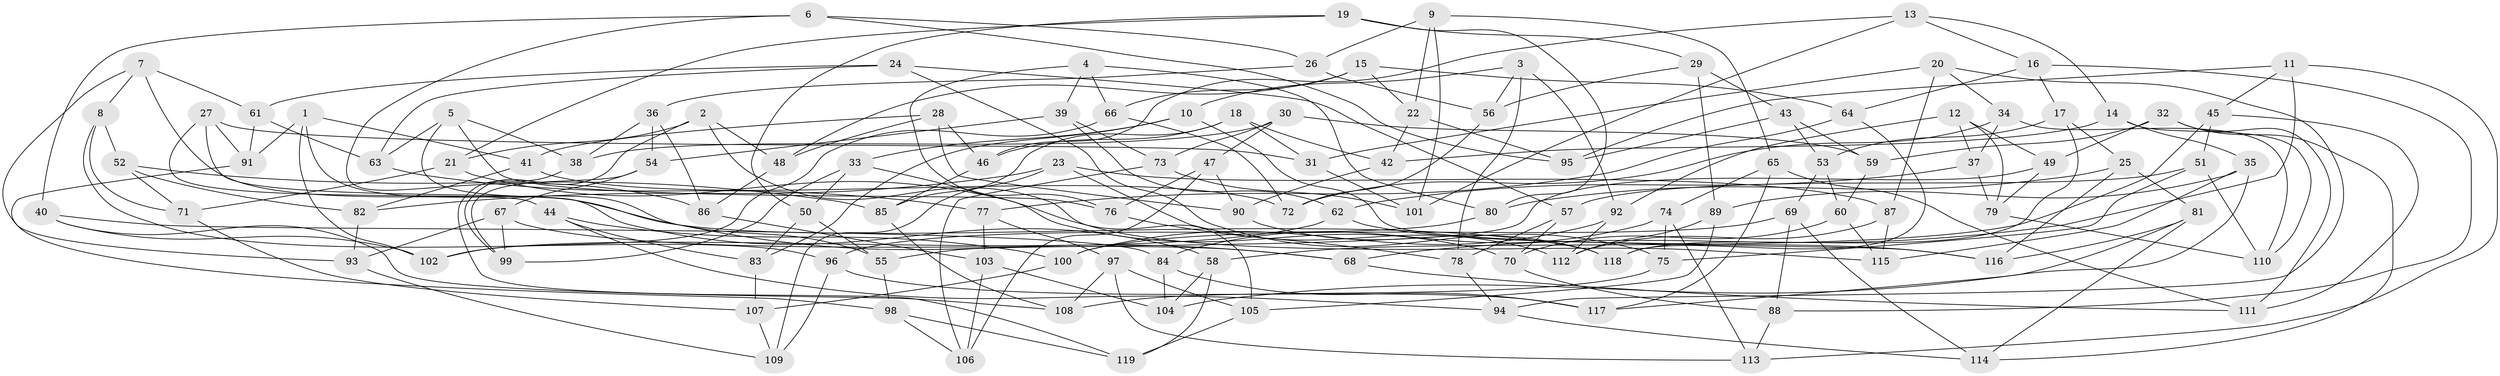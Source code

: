 // coarse degree distribution, {6: 0.3493975903614458, 5: 0.08433734939759036, 4: 0.5542168674698795, 3: 0.012048192771084338}
// Generated by graph-tools (version 1.1) at 2025/24/03/03/25 07:24:30]
// undirected, 119 vertices, 238 edges
graph export_dot {
graph [start="1"]
  node [color=gray90,style=filled];
  1;
  2;
  3;
  4;
  5;
  6;
  7;
  8;
  9;
  10;
  11;
  12;
  13;
  14;
  15;
  16;
  17;
  18;
  19;
  20;
  21;
  22;
  23;
  24;
  25;
  26;
  27;
  28;
  29;
  30;
  31;
  32;
  33;
  34;
  35;
  36;
  37;
  38;
  39;
  40;
  41;
  42;
  43;
  44;
  45;
  46;
  47;
  48;
  49;
  50;
  51;
  52;
  53;
  54;
  55;
  56;
  57;
  58;
  59;
  60;
  61;
  62;
  63;
  64;
  65;
  66;
  67;
  68;
  69;
  70;
  71;
  72;
  73;
  74;
  75;
  76;
  77;
  78;
  79;
  80;
  81;
  82;
  83;
  84;
  85;
  86;
  87;
  88;
  89;
  90;
  91;
  92;
  93;
  94;
  95;
  96;
  97;
  98;
  99;
  100;
  101;
  102;
  103;
  104;
  105;
  106;
  107;
  108;
  109;
  110;
  111;
  112;
  113;
  114;
  115;
  116;
  117;
  118;
  119;
  1 -- 41;
  1 -- 68;
  1 -- 91;
  1 -- 102;
  2 -- 115;
  2 -- 48;
  2 -- 21;
  2 -- 99;
  3 -- 10;
  3 -- 78;
  3 -- 92;
  3 -- 56;
  4 -- 76;
  4 -- 66;
  4 -- 80;
  4 -- 39;
  5 -- 63;
  5 -- 38;
  5 -- 55;
  5 -- 76;
  6 -- 95;
  6 -- 26;
  6 -- 86;
  6 -- 40;
  7 -- 118;
  7 -- 61;
  7 -- 8;
  7 -- 93;
  8 -- 52;
  8 -- 71;
  8 -- 96;
  9 -- 65;
  9 -- 26;
  9 -- 101;
  9 -- 22;
  10 -- 33;
  10 -- 83;
  10 -- 116;
  11 -- 95;
  11 -- 45;
  11 -- 68;
  11 -- 113;
  12 -- 92;
  12 -- 79;
  12 -- 49;
  12 -- 37;
  13 -- 46;
  13 -- 101;
  13 -- 16;
  13 -- 14;
  14 -- 110;
  14 -- 35;
  14 -- 42;
  15 -- 64;
  15 -- 48;
  15 -- 66;
  15 -- 22;
  16 -- 88;
  16 -- 17;
  16 -- 64;
  17 -- 118;
  17 -- 53;
  17 -- 25;
  18 -- 42;
  18 -- 85;
  18 -- 31;
  18 -- 46;
  19 -- 21;
  19 -- 50;
  19 -- 29;
  19 -- 80;
  20 -- 34;
  20 -- 31;
  20 -- 94;
  20 -- 87;
  21 -- 70;
  21 -- 71;
  22 -- 42;
  22 -- 95;
  23 -- 82;
  23 -- 112;
  23 -- 109;
  23 -- 87;
  24 -- 75;
  24 -- 61;
  24 -- 63;
  24 -- 57;
  25 -- 116;
  25 -- 81;
  25 -- 80;
  26 -- 56;
  26 -- 36;
  27 -- 91;
  27 -- 58;
  27 -- 31;
  27 -- 44;
  28 -- 48;
  28 -- 41;
  28 -- 46;
  28 -- 90;
  29 -- 89;
  29 -- 56;
  29 -- 43;
  30 -- 47;
  30 -- 38;
  30 -- 73;
  30 -- 59;
  31 -- 101;
  32 -- 49;
  32 -- 114;
  32 -- 59;
  32 -- 111;
  33 -- 105;
  33 -- 99;
  33 -- 50;
  34 -- 37;
  34 -- 72;
  34 -- 110;
  35 -- 104;
  35 -- 115;
  35 -- 89;
  36 -- 38;
  36 -- 54;
  36 -- 86;
  37 -- 62;
  37 -- 79;
  38 -- 119;
  39 -- 62;
  39 -- 54;
  39 -- 73;
  40 -- 102;
  40 -- 84;
  40 -- 108;
  41 -- 72;
  41 -- 82;
  42 -- 90;
  43 -- 59;
  43 -- 53;
  43 -- 95;
  44 -- 100;
  44 -- 94;
  44 -- 83;
  45 -- 51;
  45 -- 111;
  45 -- 58;
  46 -- 85;
  47 -- 90;
  47 -- 106;
  47 -- 76;
  48 -- 86;
  49 -- 79;
  49 -- 55;
  50 -- 55;
  50 -- 83;
  51 -- 110;
  51 -- 57;
  51 -- 75;
  52 -- 82;
  52 -- 85;
  52 -- 71;
  53 -- 60;
  53 -- 69;
  54 -- 99;
  54 -- 67;
  55 -- 98;
  56 -- 72;
  57 -- 78;
  57 -- 70;
  58 -- 119;
  58 -- 104;
  59 -- 60;
  60 -- 70;
  60 -- 115;
  61 -- 63;
  61 -- 91;
  62 -- 102;
  62 -- 116;
  63 -- 77;
  64 -- 118;
  64 -- 77;
  65 -- 117;
  65 -- 74;
  65 -- 111;
  66 -- 72;
  66 -- 102;
  67 -- 68;
  67 -- 93;
  67 -- 99;
  68 -- 111;
  69 -- 100;
  69 -- 114;
  69 -- 88;
  70 -- 88;
  71 -- 107;
  73 -- 101;
  73 -- 106;
  74 -- 84;
  74 -- 113;
  74 -- 75;
  75 -- 108;
  76 -- 78;
  77 -- 103;
  77 -- 97;
  78 -- 94;
  79 -- 110;
  80 -- 96;
  81 -- 116;
  81 -- 117;
  81 -- 114;
  82 -- 93;
  83 -- 107;
  84 -- 117;
  84 -- 104;
  85 -- 108;
  86 -- 103;
  87 -- 112;
  87 -- 115;
  88 -- 113;
  89 -- 105;
  89 -- 112;
  90 -- 118;
  91 -- 98;
  92 -- 112;
  92 -- 100;
  93 -- 109;
  94 -- 114;
  96 -- 117;
  96 -- 109;
  97 -- 105;
  97 -- 113;
  97 -- 108;
  98 -- 106;
  98 -- 119;
  100 -- 107;
  103 -- 104;
  103 -- 106;
  105 -- 119;
  107 -- 109;
}
